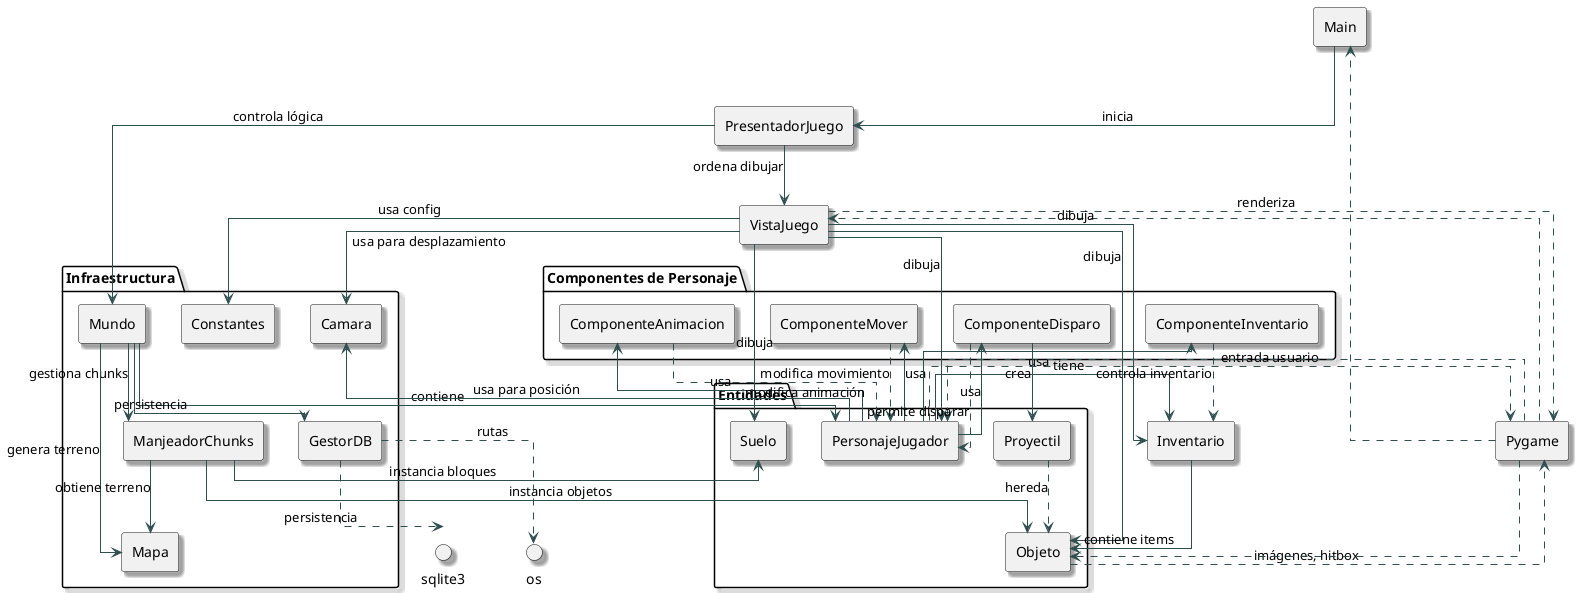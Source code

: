 @startuml DiagramaComponente
skinparam componentStyle rectangle
skinparam linetype ortho
skinparam shadowing true
skinparam arrowColor DarkSlateGray

package "Componentes de Personaje" {
    [ComponenteMover]
    [ComponenteAnimacion]
    [ComponenteInventario]
    [ComponenteDisparo]
}

package "Entidades" {
    [PersonajeJugador]
    [Objeto]
    [Suelo]
    [Proyectil]
}

package "Infraestructura" {
    [Mundo]
    [ManjeadorChunks]
    [Mapa]
    [GestorDB]
    [Constantes]
    [Camara]
}

[Main]
[PresentadorJuego]
[VistaJuego]
[Inventario]
[Pygame]

Main --> PresentadorJuego : inicia
PresentadorJuego --> Mundo : controla lógica
PresentadorJuego --> VistaJuego : ordena dibujar
VistaJuego --> Camara : usa para desplazamiento
VistaJuego --> Constantes : usa config
VistaJuego ..> Pygame : renderiza
VistaJuego --> Inventario : dibuja
VistaJuego --> PersonajeJugador : dibuja
VistaJuego --> Objeto : dibuja
VistaJuego --> Suelo : dibuja

Mundo --> ManjeadorChunks : gestiona chunks
Mundo --> Mapa : genera terreno
Mundo --> PersonajeJugador : contiene
Mundo --> GestorDB : persistencia

ManjeadorChunks --> Mapa : obtiene terreno
ManjeadorChunks --> Suelo : instancia bloques
ManjeadorChunks --> Objeto : instancia objetos

PersonajeJugador --> Inventario : tiene
PersonajeJugador --> Camara : usa para posición
PersonajeJugador ..> Pygame : entrada usuario

Inventario --> Objeto : contiene items

GestorDB ..> sqlite3 : persistencia
GestorDB ..> os : rutas

Objeto ..> Pygame : imágenes, hitbox

PersonajeJugador --> ComponenteMover : usa
PersonajeJugador --> ComponenteAnimacion : usa
PersonajeJugador --> ComponenteInventario : usa
PersonajeJugador --> ComponenteDisparo : usa

ComponenteMover ..> PersonajeJugador : modifica movimiento
ComponenteAnimacion ..> PersonajeJugador : modifica animación
ComponenteInventario ..> Inventario : controla inventario
ComponenteDisparo ..> PersonajeJugador : permite disparar
ComponenteDisparo --> Proyectil : crea
Proyectil ..> Objeto : hereda

Pygame ..> Main
Pygame ..> VistaJuego
Pygame ..> Objeto
Pygame ..> PersonajeJugador

@enduml
    CompAnimacion
    CompInventario
    CompDisparo
}

package "Entidades" {
    PersonajeJugador
    Objeto
    Suelo
    Proyectil
}

package "Infraestructura" {
    Mundo
    ManjeadorChunks
    Mapa
    GestorDB
    Constantes
    Camara
}

@enduml
